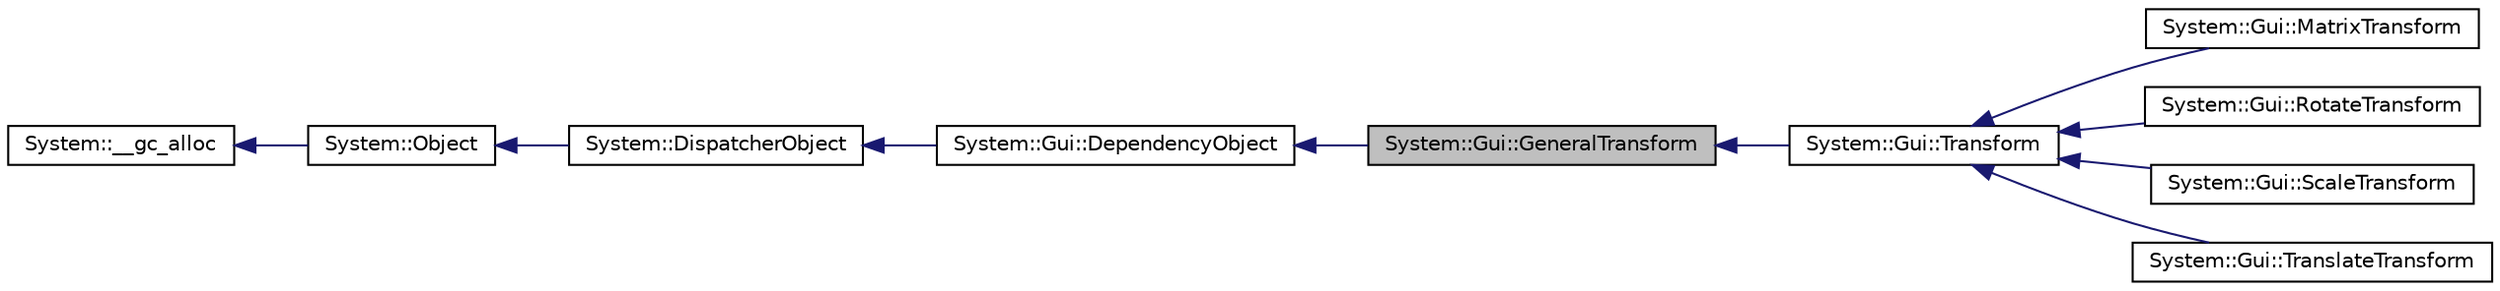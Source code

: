 digraph G
{
  edge [fontname="Helvetica",fontsize="10",labelfontname="Helvetica",labelfontsize="10"];
  node [fontname="Helvetica",fontsize="10",shape=record];
  rankdir="LR";
  Node1 [label="System::Gui::GeneralTransform",height=0.2,width=0.4,color="black", fillcolor="grey75", style="filled" fontcolor="black"];
  Node2 -> Node1 [dir="back",color="midnightblue",fontsize="10",style="solid",fontname="Helvetica"];
  Node2 [label="System::Gui::DependencyObject",height=0.2,width=0.4,color="black", fillcolor="white", style="filled",URL="$class_system_1_1_gui_1_1_dependency_object.html"];
  Node3 -> Node2 [dir="back",color="midnightblue",fontsize="10",style="solid",fontname="Helvetica"];
  Node3 [label="System::DispatcherObject",height=0.2,width=0.4,color="black", fillcolor="white", style="filled",URL="$class_system_1_1_dispatcher_object.html"];
  Node4 -> Node3 [dir="back",color="midnightblue",fontsize="10",style="solid",fontname="Helvetica"];
  Node4 [label="System::Object",height=0.2,width=0.4,color="black", fillcolor="white", style="filled",URL="$class_system_1_1_object.html"];
  Node5 -> Node4 [dir="back",color="midnightblue",fontsize="10",style="solid",fontname="Helvetica"];
  Node5 [label="System::__gc_alloc",height=0.2,width=0.4,color="black", fillcolor="white", style="filled",URL="$class_system_1_1____gc__alloc.html"];
  Node1 -> Node6 [dir="back",color="midnightblue",fontsize="10",style="solid",fontname="Helvetica"];
  Node6 [label="System::Gui::Transform",height=0.2,width=0.4,color="black", fillcolor="white", style="filled",URL="$class_system_1_1_gui_1_1_transform.html"];
  Node6 -> Node7 [dir="back",color="midnightblue",fontsize="10",style="solid",fontname="Helvetica"];
  Node7 [label="System::Gui::MatrixTransform",height=0.2,width=0.4,color="black", fillcolor="white", style="filled",URL="$class_system_1_1_gui_1_1_matrix_transform.html"];
  Node6 -> Node8 [dir="back",color="midnightblue",fontsize="10",style="solid",fontname="Helvetica"];
  Node8 [label="System::Gui::RotateTransform",height=0.2,width=0.4,color="black", fillcolor="white", style="filled",URL="$class_system_1_1_gui_1_1_rotate_transform.html"];
  Node6 -> Node9 [dir="back",color="midnightblue",fontsize="10",style="solid",fontname="Helvetica"];
  Node9 [label="System::Gui::ScaleTransform",height=0.2,width=0.4,color="black", fillcolor="white", style="filled",URL="$class_system_1_1_gui_1_1_scale_transform.html"];
  Node6 -> Node10 [dir="back",color="midnightblue",fontsize="10",style="solid",fontname="Helvetica"];
  Node10 [label="System::Gui::TranslateTransform",height=0.2,width=0.4,color="black", fillcolor="white", style="filled",URL="$class_system_1_1_gui_1_1_translate_transform.html"];
}
